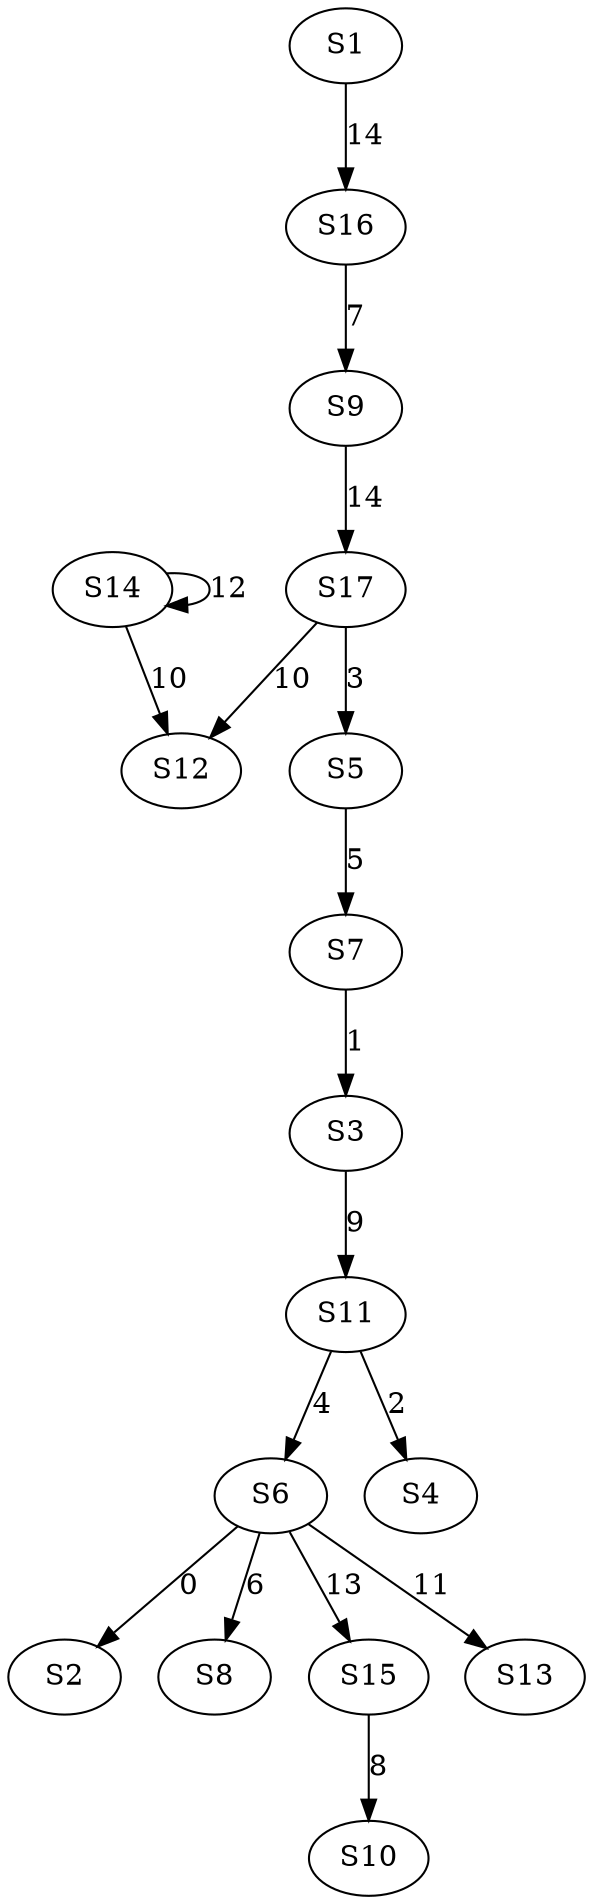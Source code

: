 strict digraph {
	S6 -> S2 [ label = 0 ];
	S7 -> S3 [ label = 1 ];
	S11 -> S4 [ label = 2 ];
	S17 -> S5 [ label = 3 ];
	S11 -> S6 [ label = 4 ];
	S5 -> S7 [ label = 5 ];
	S6 -> S8 [ label = 6 ];
	S16 -> S9 [ label = 7 ];
	S15 -> S10 [ label = 8 ];
	S3 -> S11 [ label = 9 ];
	S17 -> S12 [ label = 10 ];
	S6 -> S13 [ label = 11 ];
	S14 -> S14 [ label = 12 ];
	S6 -> S15 [ label = 13 ];
	S1 -> S16 [ label = 14 ];
	S9 -> S17 [ label = 14 ];
	S14 -> S12 [ label = 10 ];
}